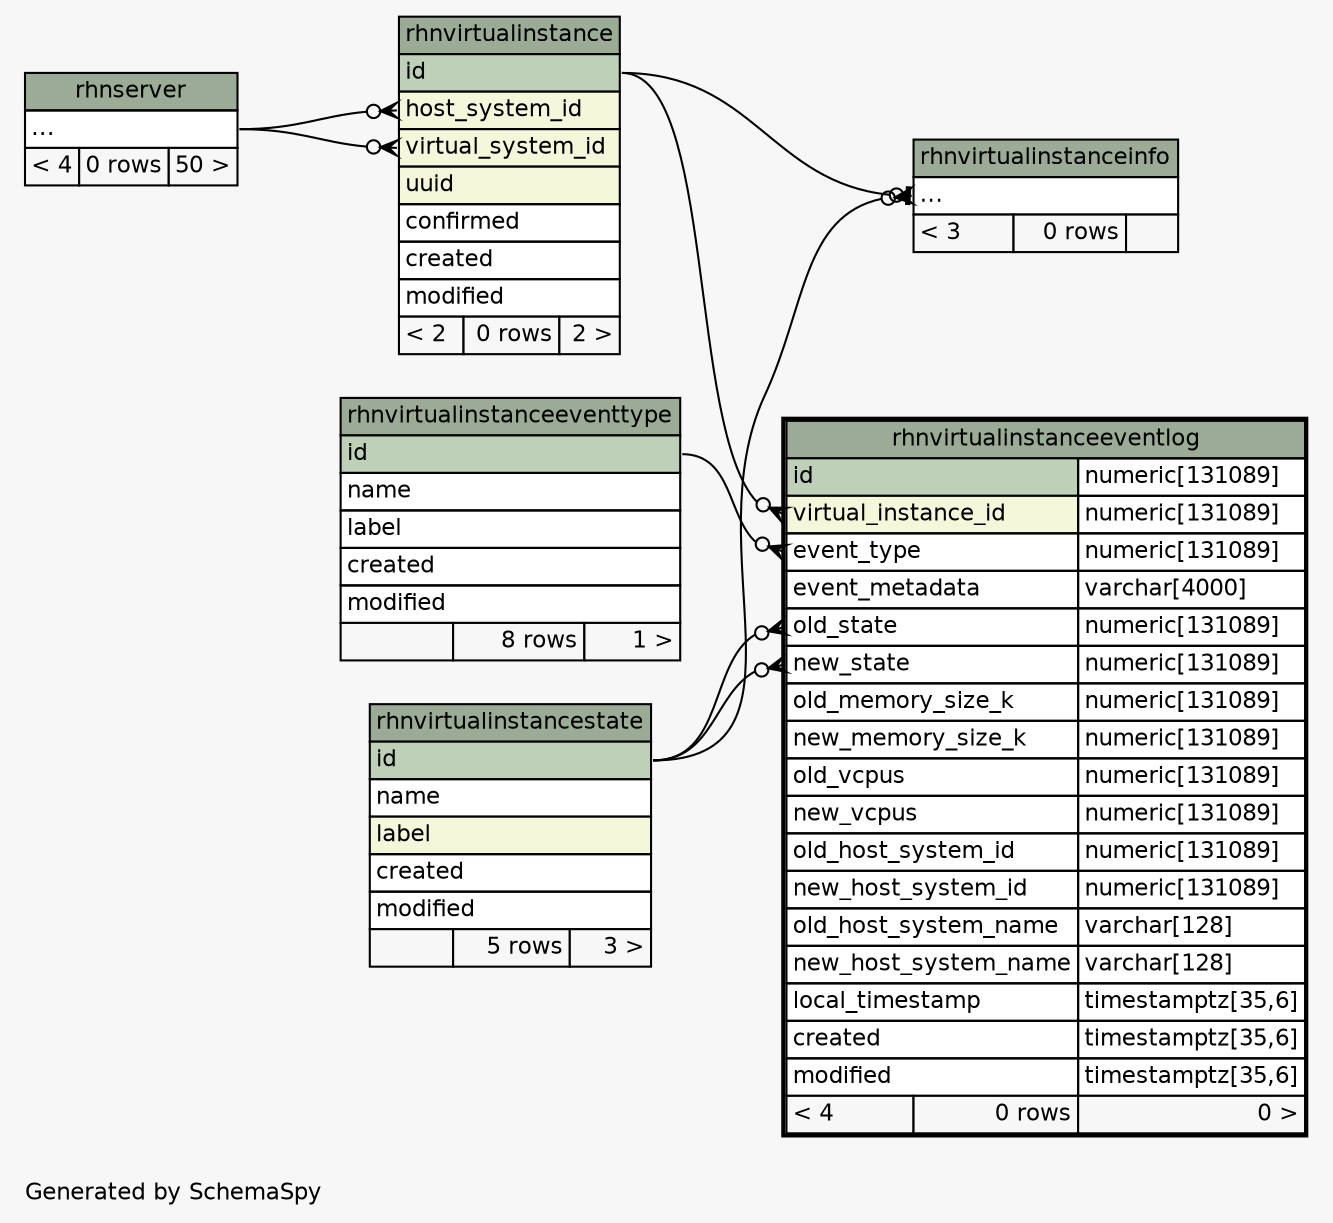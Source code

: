 // dot 2.26.0 on Linux 2.6.32-504.el6.x86_64
// SchemaSpy rev 590
digraph "twoDegreesRelationshipsDiagram" {
  graph [
    rankdir="RL"
    bgcolor="#f7f7f7"
    label="\nGenerated by SchemaSpy"
    labeljust="l"
    nodesep="0.18"
    ranksep="0.46"
    fontname="Helvetica"
    fontsize="11"
  ];
  node [
    fontname="Helvetica"
    fontsize="11"
    shape="plaintext"
  ];
  edge [
    arrowsize="0.8"
  ];
  "rhnvirtualinstance":"host_system_id":w -> "rhnserver":"elipses":e [arrowhead=none dir=back arrowtail=crowodot];
  "rhnvirtualinstance":"virtual_system_id":w -> "rhnserver":"elipses":e [arrowhead=none dir=back arrowtail=crowodot];
  "rhnvirtualinstanceeventlog":"event_type":w -> "rhnvirtualinstanceeventtype":"id":e [arrowhead=none dir=back arrowtail=crowodot];
  "rhnvirtualinstanceeventlog":"new_state":w -> "rhnvirtualinstancestate":"id":e [arrowhead=none dir=back arrowtail=crowodot];
  "rhnvirtualinstanceeventlog":"old_state":w -> "rhnvirtualinstancestate":"id":e [arrowhead=none dir=back arrowtail=crowodot];
  "rhnvirtualinstanceeventlog":"virtual_instance_id":w -> "rhnvirtualinstance":"id":e [arrowhead=none dir=back arrowtail=crowodot];
  "rhnvirtualinstanceinfo":"elipses":w -> "rhnvirtualinstance":"id":e [arrowhead=none dir=back arrowtail=teeodot];
  "rhnvirtualinstanceinfo":"elipses":w -> "rhnvirtualinstancestate":"id":e [arrowhead=none dir=back arrowtail=crowodot];
  "rhnserver" [
    label=<
    <TABLE BORDER="0" CELLBORDER="1" CELLSPACING="0" BGCOLOR="#ffffff">
      <TR><TD COLSPAN="3" BGCOLOR="#9bab96" ALIGN="CENTER">rhnserver</TD></TR>
      <TR><TD PORT="elipses" COLSPAN="3" ALIGN="LEFT">...</TD></TR>
      <TR><TD ALIGN="LEFT" BGCOLOR="#f7f7f7">&lt; 4</TD><TD ALIGN="RIGHT" BGCOLOR="#f7f7f7">0 rows</TD><TD ALIGN="RIGHT" BGCOLOR="#f7f7f7">50 &gt;</TD></TR>
    </TABLE>>
    URL="rhnserver.html"
    tooltip="rhnserver"
  ];
  "rhnvirtualinstance" [
    label=<
    <TABLE BORDER="0" CELLBORDER="1" CELLSPACING="0" BGCOLOR="#ffffff">
      <TR><TD COLSPAN="3" BGCOLOR="#9bab96" ALIGN="CENTER">rhnvirtualinstance</TD></TR>
      <TR><TD PORT="id" COLSPAN="3" BGCOLOR="#bed1b8" ALIGN="LEFT">id</TD></TR>
      <TR><TD PORT="host_system_id" COLSPAN="3" BGCOLOR="#f4f7da" ALIGN="LEFT">host_system_id</TD></TR>
      <TR><TD PORT="virtual_system_id" COLSPAN="3" BGCOLOR="#f4f7da" ALIGN="LEFT">virtual_system_id</TD></TR>
      <TR><TD PORT="uuid" COLSPAN="3" BGCOLOR="#f4f7da" ALIGN="LEFT">uuid</TD></TR>
      <TR><TD PORT="confirmed" COLSPAN="3" ALIGN="LEFT">confirmed</TD></TR>
      <TR><TD PORT="created" COLSPAN="3" ALIGN="LEFT">created</TD></TR>
      <TR><TD PORT="modified" COLSPAN="3" ALIGN="LEFT">modified</TD></TR>
      <TR><TD ALIGN="LEFT" BGCOLOR="#f7f7f7">&lt; 2</TD><TD ALIGN="RIGHT" BGCOLOR="#f7f7f7">0 rows</TD><TD ALIGN="RIGHT" BGCOLOR="#f7f7f7">2 &gt;</TD></TR>
    </TABLE>>
    URL="rhnvirtualinstance.html"
    tooltip="rhnvirtualinstance"
  ];
  "rhnvirtualinstanceeventlog" [
    label=<
    <TABLE BORDER="2" CELLBORDER="1" CELLSPACING="0" BGCOLOR="#ffffff">
      <TR><TD COLSPAN="3" BGCOLOR="#9bab96" ALIGN="CENTER">rhnvirtualinstanceeventlog</TD></TR>
      <TR><TD PORT="id" COLSPAN="2" BGCOLOR="#bed1b8" ALIGN="LEFT">id</TD><TD PORT="id.type" ALIGN="LEFT">numeric[131089]</TD></TR>
      <TR><TD PORT="virtual_instance_id" COLSPAN="2" BGCOLOR="#f4f7da" ALIGN="LEFT">virtual_instance_id</TD><TD PORT="virtual_instance_id.type" ALIGN="LEFT">numeric[131089]</TD></TR>
      <TR><TD PORT="event_type" COLSPAN="2" ALIGN="LEFT">event_type</TD><TD PORT="event_type.type" ALIGN="LEFT">numeric[131089]</TD></TR>
      <TR><TD PORT="event_metadata" COLSPAN="2" ALIGN="LEFT">event_metadata</TD><TD PORT="event_metadata.type" ALIGN="LEFT">varchar[4000]</TD></TR>
      <TR><TD PORT="old_state" COLSPAN="2" ALIGN="LEFT">old_state</TD><TD PORT="old_state.type" ALIGN="LEFT">numeric[131089]</TD></TR>
      <TR><TD PORT="new_state" COLSPAN="2" ALIGN="LEFT">new_state</TD><TD PORT="new_state.type" ALIGN="LEFT">numeric[131089]</TD></TR>
      <TR><TD PORT="old_memory_size_k" COLSPAN="2" ALIGN="LEFT">old_memory_size_k</TD><TD PORT="old_memory_size_k.type" ALIGN="LEFT">numeric[131089]</TD></TR>
      <TR><TD PORT="new_memory_size_k" COLSPAN="2" ALIGN="LEFT">new_memory_size_k</TD><TD PORT="new_memory_size_k.type" ALIGN="LEFT">numeric[131089]</TD></TR>
      <TR><TD PORT="old_vcpus" COLSPAN="2" ALIGN="LEFT">old_vcpus</TD><TD PORT="old_vcpus.type" ALIGN="LEFT">numeric[131089]</TD></TR>
      <TR><TD PORT="new_vcpus" COLSPAN="2" ALIGN="LEFT">new_vcpus</TD><TD PORT="new_vcpus.type" ALIGN="LEFT">numeric[131089]</TD></TR>
      <TR><TD PORT="old_host_system_id" COLSPAN="2" ALIGN="LEFT">old_host_system_id</TD><TD PORT="old_host_system_id.type" ALIGN="LEFT">numeric[131089]</TD></TR>
      <TR><TD PORT="new_host_system_id" COLSPAN="2" ALIGN="LEFT">new_host_system_id</TD><TD PORT="new_host_system_id.type" ALIGN="LEFT">numeric[131089]</TD></TR>
      <TR><TD PORT="old_host_system_name" COLSPAN="2" ALIGN="LEFT">old_host_system_name</TD><TD PORT="old_host_system_name.type" ALIGN="LEFT">varchar[128]</TD></TR>
      <TR><TD PORT="new_host_system_name" COLSPAN="2" ALIGN="LEFT">new_host_system_name</TD><TD PORT="new_host_system_name.type" ALIGN="LEFT">varchar[128]</TD></TR>
      <TR><TD PORT="local_timestamp" COLSPAN="2" ALIGN="LEFT">local_timestamp</TD><TD PORT="local_timestamp.type" ALIGN="LEFT">timestamptz[35,6]</TD></TR>
      <TR><TD PORT="created" COLSPAN="2" ALIGN="LEFT">created</TD><TD PORT="created.type" ALIGN="LEFT">timestamptz[35,6]</TD></TR>
      <TR><TD PORT="modified" COLSPAN="2" ALIGN="LEFT">modified</TD><TD PORT="modified.type" ALIGN="LEFT">timestamptz[35,6]</TD></TR>
      <TR><TD ALIGN="LEFT" BGCOLOR="#f7f7f7">&lt; 4</TD><TD ALIGN="RIGHT" BGCOLOR="#f7f7f7">0 rows</TD><TD ALIGN="RIGHT" BGCOLOR="#f7f7f7">0 &gt;</TD></TR>
    </TABLE>>
    URL="rhnvirtualinstanceeventlog.html"
    tooltip="rhnvirtualinstanceeventlog"
  ];
  "rhnvirtualinstanceeventtype" [
    label=<
    <TABLE BORDER="0" CELLBORDER="1" CELLSPACING="0" BGCOLOR="#ffffff">
      <TR><TD COLSPAN="3" BGCOLOR="#9bab96" ALIGN="CENTER">rhnvirtualinstanceeventtype</TD></TR>
      <TR><TD PORT="id" COLSPAN="3" BGCOLOR="#bed1b8" ALIGN="LEFT">id</TD></TR>
      <TR><TD PORT="name" COLSPAN="3" ALIGN="LEFT">name</TD></TR>
      <TR><TD PORT="label" COLSPAN="3" ALIGN="LEFT">label</TD></TR>
      <TR><TD PORT="created" COLSPAN="3" ALIGN="LEFT">created</TD></TR>
      <TR><TD PORT="modified" COLSPAN="3" ALIGN="LEFT">modified</TD></TR>
      <TR><TD ALIGN="LEFT" BGCOLOR="#f7f7f7">  </TD><TD ALIGN="RIGHT" BGCOLOR="#f7f7f7">8 rows</TD><TD ALIGN="RIGHT" BGCOLOR="#f7f7f7">1 &gt;</TD></TR>
    </TABLE>>
    URL="rhnvirtualinstanceeventtype.html"
    tooltip="rhnvirtualinstanceeventtype"
  ];
  "rhnvirtualinstanceinfo" [
    label=<
    <TABLE BORDER="0" CELLBORDER="1" CELLSPACING="0" BGCOLOR="#ffffff">
      <TR><TD COLSPAN="3" BGCOLOR="#9bab96" ALIGN="CENTER">rhnvirtualinstanceinfo</TD></TR>
      <TR><TD PORT="elipses" COLSPAN="3" ALIGN="LEFT">...</TD></TR>
      <TR><TD ALIGN="LEFT" BGCOLOR="#f7f7f7">&lt; 3</TD><TD ALIGN="RIGHT" BGCOLOR="#f7f7f7">0 rows</TD><TD ALIGN="RIGHT" BGCOLOR="#f7f7f7">  </TD></TR>
    </TABLE>>
    URL="rhnvirtualinstanceinfo.html"
    tooltip="rhnvirtualinstanceinfo"
  ];
  "rhnvirtualinstancestate" [
    label=<
    <TABLE BORDER="0" CELLBORDER="1" CELLSPACING="0" BGCOLOR="#ffffff">
      <TR><TD COLSPAN="3" BGCOLOR="#9bab96" ALIGN="CENTER">rhnvirtualinstancestate</TD></TR>
      <TR><TD PORT="id" COLSPAN="3" BGCOLOR="#bed1b8" ALIGN="LEFT">id</TD></TR>
      <TR><TD PORT="name" COLSPAN="3" ALIGN="LEFT">name</TD></TR>
      <TR><TD PORT="label" COLSPAN="3" BGCOLOR="#f4f7da" ALIGN="LEFT">label</TD></TR>
      <TR><TD PORT="created" COLSPAN="3" ALIGN="LEFT">created</TD></TR>
      <TR><TD PORT="modified" COLSPAN="3" ALIGN="LEFT">modified</TD></TR>
      <TR><TD ALIGN="LEFT" BGCOLOR="#f7f7f7">  </TD><TD ALIGN="RIGHT" BGCOLOR="#f7f7f7">5 rows</TD><TD ALIGN="RIGHT" BGCOLOR="#f7f7f7">3 &gt;</TD></TR>
    </TABLE>>
    URL="rhnvirtualinstancestate.html"
    tooltip="rhnvirtualinstancestate"
  ];
}
